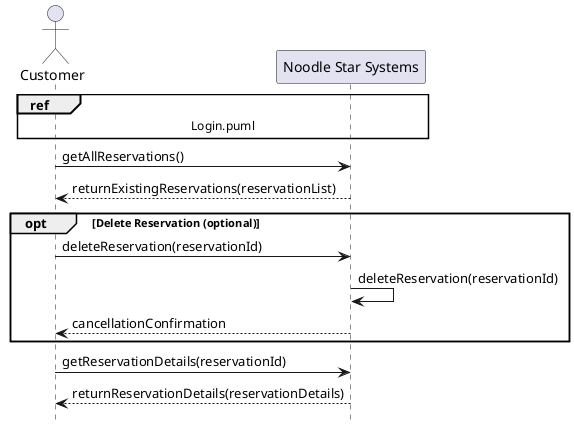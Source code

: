 @startuml
hide footbox
actor Customer
participant "Noodle Star Systems" as System



ref over Customer, System : Login.puml

Customer -> System: getAllReservations()
System --> Customer: returnExistingReservations(reservationList)

' Extend: Deleting a reservation is optional
opt Delete Reservation (optional)
    Customer -> System: deleteReservation(reservationId)
    System -> System: deleteReservation(reservationId)
    System --> Customer: cancellationConfirmation
end opt

Customer -> System: getReservationDetails(reservationId)
System --> Customer: returnReservationDetails(reservationDetails)

@enduml
